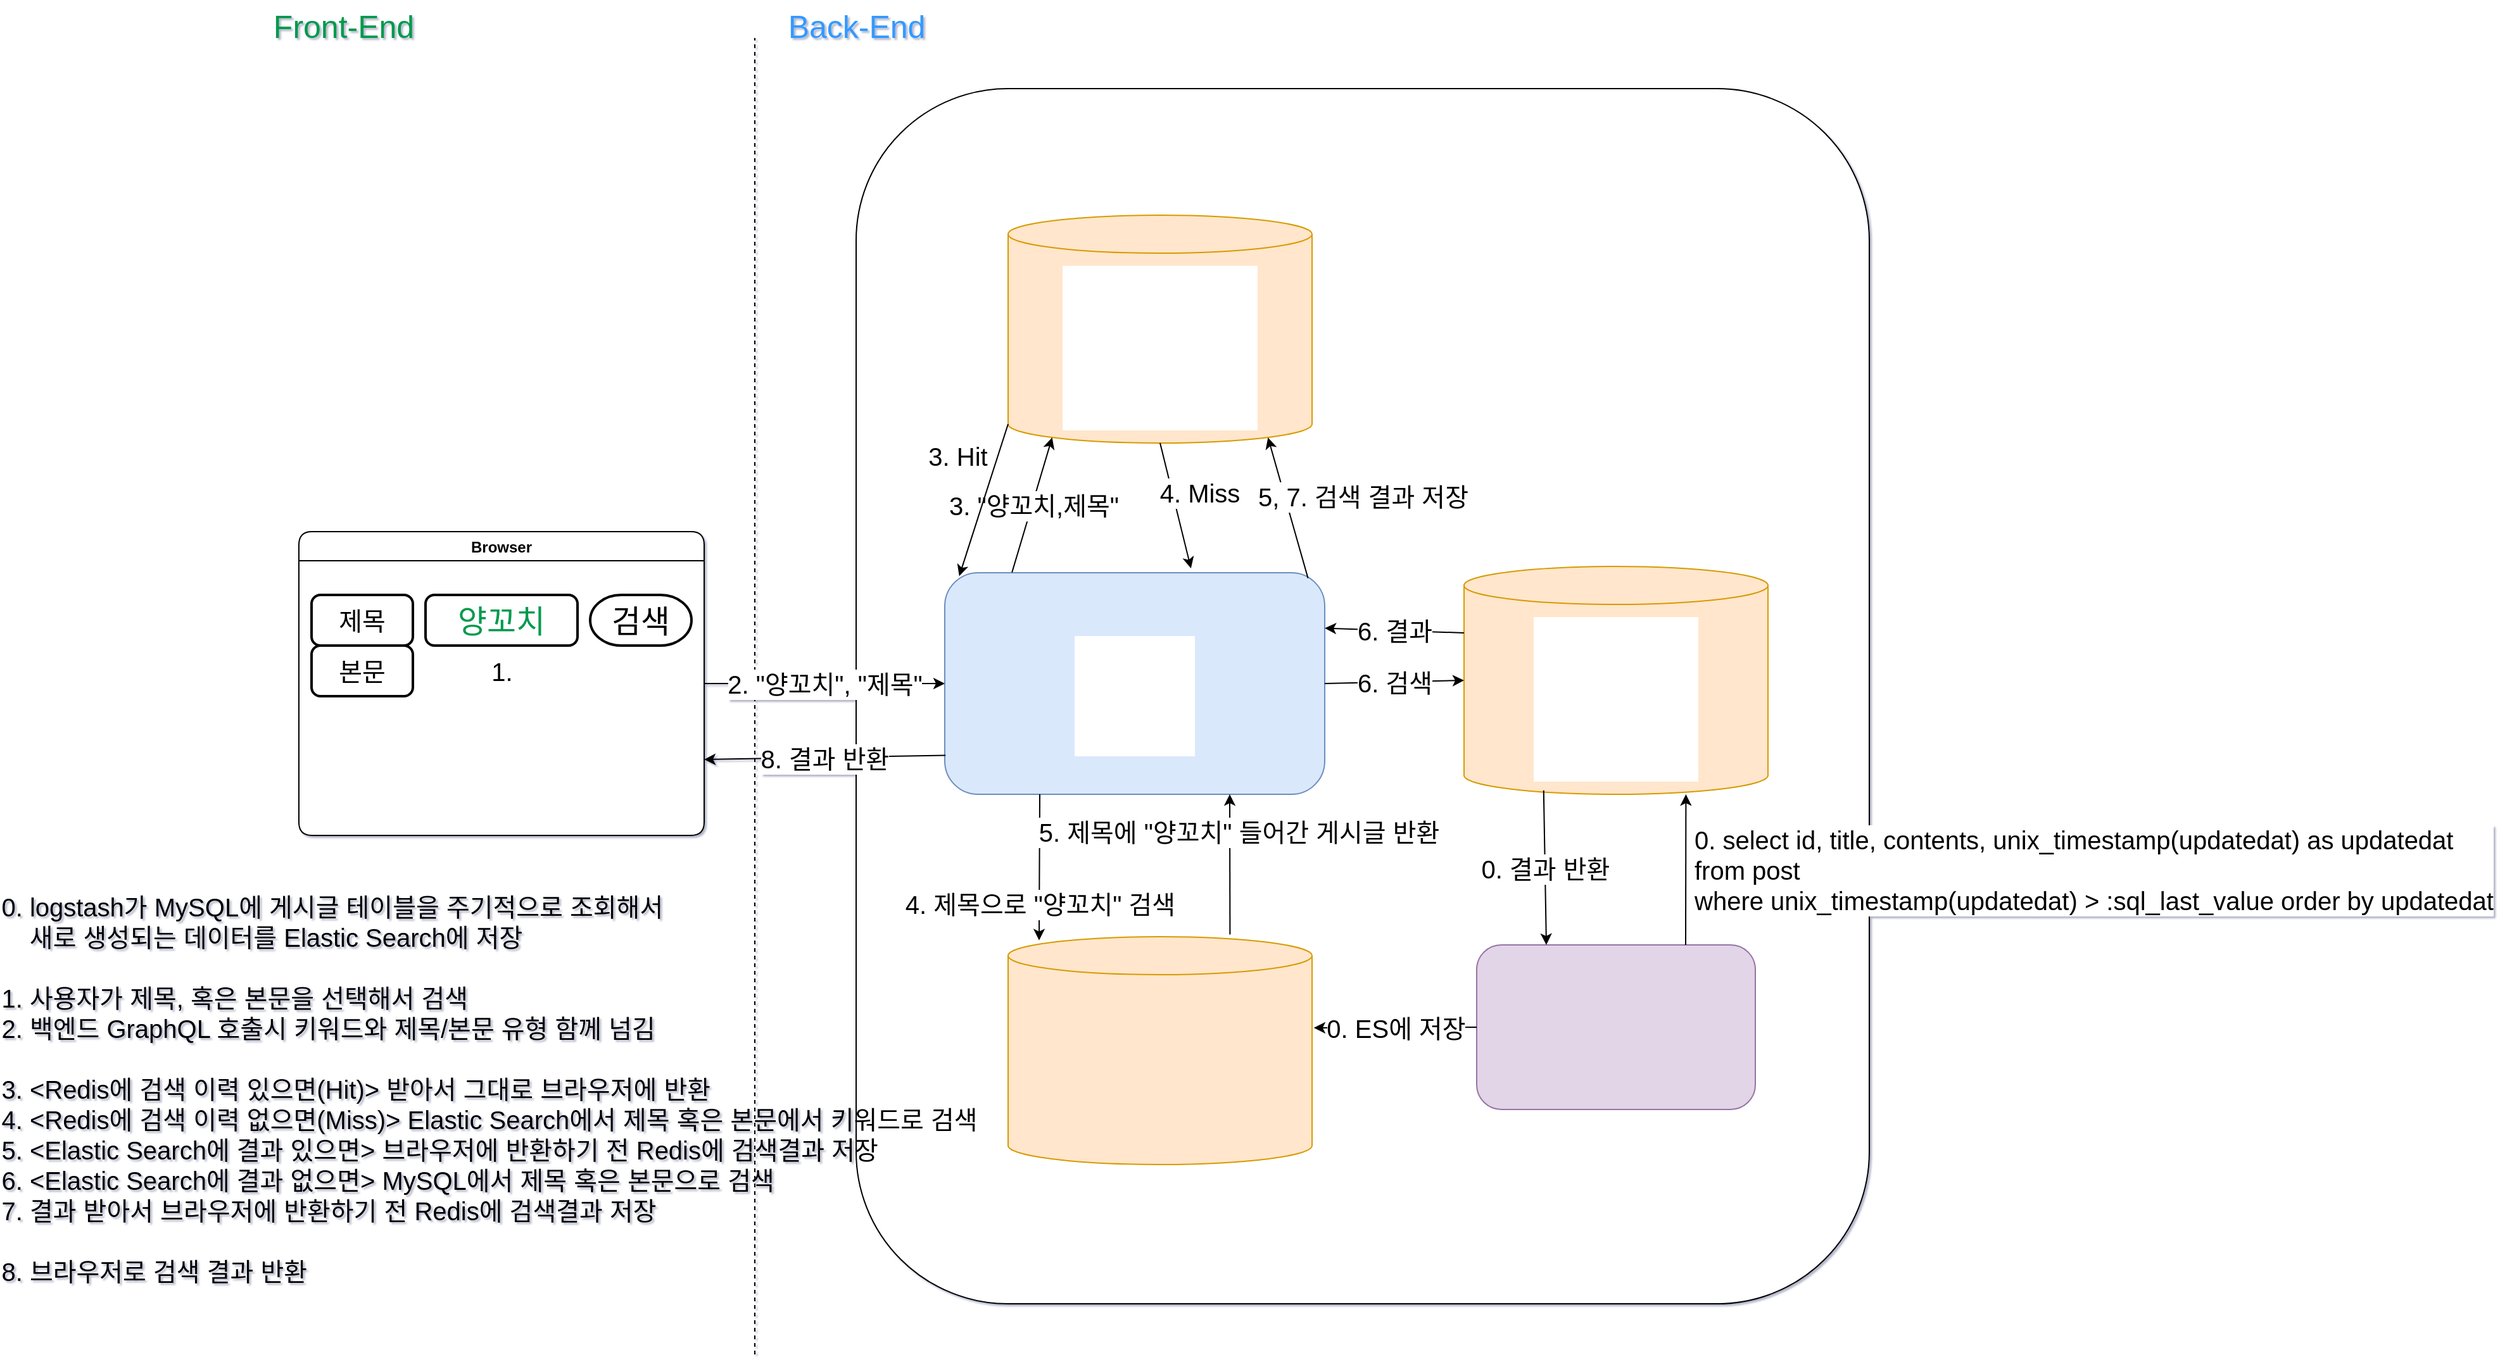 <mxfile version="17.4.6" type="device"><diagram id="maieko5P2_PB2QcOkW8b" name="Page-1"><mxGraphModel dx="2847" dy="1151" grid="1" gridSize="10" guides="1" tooltips="1" connect="1" arrows="1" fold="1" page="1" pageScale="1" pageWidth="850" pageHeight="1100" background="none" math="0" shadow="1"><root><mxCell id="0"/><mxCell id="1" parent="0"/><mxCell id="msQLzeAmYg0HncuU5dxC-29" value="" style="rounded=1;whiteSpace=wrap;html=1;" parent="1" vertex="1"><mxGeometry x="480" y="80" width="800" height="960" as="geometry"/></mxCell><mxCell id="msQLzeAmYg0HncuU5dxC-20" value="" style="group" parent="1" vertex="1" connectable="0"><mxGeometry x="960" y="457.5" width="240" height="180" as="geometry"/></mxCell><mxCell id="msQLzeAmYg0HncuU5dxC-1" value="" style="shape=cylinder3;whiteSpace=wrap;html=1;boundedLbl=1;backgroundOutline=1;size=15;fillColor=#ffe6cc;strokeColor=#d79b00;" parent="msQLzeAmYg0HncuU5dxC-20" vertex="1"><mxGeometry width="240" height="180" as="geometry"/></mxCell><mxCell id="msQLzeAmYg0HncuU5dxC-15" value="" style="shape=image;verticalLabelPosition=bottom;labelBackgroundColor=default;verticalAlign=top;aspect=fixed;imageAspect=0;image=https://blog.kakaocdn.net/dn/bHEM84/btqELSQbMoy/IwvprjZSmoXMpJ1OiBxhW0/img.png;imageBackground=default;" parent="msQLzeAmYg0HncuU5dxC-20" vertex="1"><mxGeometry x="55" y="40" width="130" height="130" as="geometry"/></mxCell><mxCell id="msQLzeAmYg0HncuU5dxC-23" value="" style="group" parent="1" vertex="1" connectable="0"><mxGeometry x="600" y="750" width="240" height="180" as="geometry"/></mxCell><mxCell id="msQLzeAmYg0HncuU5dxC-22" value="" style="shape=cylinder3;whiteSpace=wrap;html=1;boundedLbl=1;backgroundOutline=1;size=15;fillColor=#ffe6cc;strokeColor=#d79b00;" parent="msQLzeAmYg0HncuU5dxC-23" vertex="1"><mxGeometry width="240" height="180" as="geometry"/></mxCell><mxCell id="msQLzeAmYg0HncuU5dxC-17" value="" style="shape=image;verticalLabelPosition=bottom;labelBackgroundColor=default;verticalAlign=top;aspect=fixed;imageAspect=0;image=https://blog.kakaocdn.net/dn/VDtD1/btq5vFKHyiV/XHJhfTSoKZgpXQq8Hk7HFK/img.png;clipPath=inset(3.42% 26% 4.66% 23.33%);" parent="msQLzeAmYg0HncuU5dxC-23" vertex="1"><mxGeometry x="56.54" y="40" width="123.24" height="120" as="geometry"/></mxCell><mxCell id="msQLzeAmYg0HncuU5dxC-25" value="" style="group" parent="1" vertex="1" connectable="0"><mxGeometry x="600" y="180" width="240" height="180" as="geometry"/></mxCell><mxCell id="msQLzeAmYg0HncuU5dxC-24" value="" style="shape=cylinder3;whiteSpace=wrap;html=1;boundedLbl=1;backgroundOutline=1;size=15;fillColor=#ffe6cc;strokeColor=#d79b00;" parent="msQLzeAmYg0HncuU5dxC-25" vertex="1"><mxGeometry width="240" height="180" as="geometry"/></mxCell><mxCell id="msQLzeAmYg0HncuU5dxC-9" value="" style="shape=image;verticalLabelPosition=bottom;labelBackgroundColor=default;verticalAlign=top;aspect=fixed;imageAspect=0;image=https://rastalion.me/wp-content/uploads/2019/09/redis.png;imageBackground=default;" parent="msQLzeAmYg0HncuU5dxC-25" vertex="1"><mxGeometry x="43" y="40" width="154" height="130" as="geometry"/></mxCell><mxCell id="msQLzeAmYg0HncuU5dxC-26" value="" style="rounded=1;whiteSpace=wrap;html=1;fillColor=#dae8fc;strokeColor=#6c8ebf;" parent="1" vertex="1"><mxGeometry x="550" y="462.5" width="300" height="175" as="geometry"/></mxCell><mxCell id="msQLzeAmYg0HncuU5dxC-18" value="" style="shape=image;verticalLabelPosition=bottom;labelBackgroundColor=default;verticalAlign=top;aspect=fixed;imageAspect=0;image=https://docs.nestjs.com/assets/logo-small.svg;" parent="1" vertex="1"><mxGeometry x="658.57" y="422.5" width="82.86" height="80" as="geometry"/></mxCell><mxCell id="msQLzeAmYg0HncuU5dxC-19" value="" style="shape=image;verticalLabelPosition=bottom;labelBackgroundColor=default;verticalAlign=top;aspect=fixed;imageAspect=0;image=https://upload.wikimedia.org/wikipedia/commons/thumb/1/17/GraphQL_Logo.svg/1200px-GraphQL_Logo.svg.png;imageBackground=default;" parent="1" vertex="1"><mxGeometry x="652.5" y="512.5" width="95" height="95" as="geometry"/></mxCell><mxCell id="msQLzeAmYg0HncuU5dxC-27" value="" style="shape=image;verticalLabelPosition=bottom;labelBackgroundColor=default;verticalAlign=top;aspect=fixed;imageAspect=0;image=https://blog.kakaocdn.net/dn/b4nLjJ/btqEwfSuh6D/ch2fNEQvG1KVvjhzqh0OnK/img.png;" parent="1" vertex="1"><mxGeometry x="806.97" y="20" width="146.06" height="125" as="geometry"/></mxCell><mxCell id="msQLzeAmYg0HncuU5dxC-30" value="Browser" style="swimlane;rounded=1;labelBorderColor=none;swimlaneFillColor=default;" parent="1" vertex="1"><mxGeometry x="40" y="430" width="320" height="240" as="geometry"><mxRectangle x="230" y="400" width="130" height="23" as="alternateBounds"/></mxGeometry></mxCell><mxCell id="msQLzeAmYg0HncuU5dxC-36" value="검색" style="strokeWidth=2;html=1;shape=mxgraph.flowchart.terminator;whiteSpace=wrap;rounded=1;labelBorderColor=none;fontSize=25;fontColor=#000000;" parent="msQLzeAmYg0HncuU5dxC-30" vertex="1"><mxGeometry x="230" y="50" width="80" height="40" as="geometry"/></mxCell><mxCell id="msQLzeAmYg0HncuU5dxC-37" value="양꼬치" style="rounded=1;whiteSpace=wrap;html=1;absoluteArcSize=1;arcSize=14;strokeWidth=2;labelBorderColor=none;fontSize=25;fontColor=#00994D;" parent="msQLzeAmYg0HncuU5dxC-30" vertex="1"><mxGeometry x="100" y="50" width="120" height="40" as="geometry"/></mxCell><mxCell id="v9Hd6EN-LnFdX6PBIbqi-2" value="제목" style="rounded=1;whiteSpace=wrap;html=1;absoluteArcSize=1;arcSize=14;strokeWidth=2;fontSize=20;" vertex="1" parent="msQLzeAmYg0HncuU5dxC-30"><mxGeometry x="10" y="50" width="80" height="40" as="geometry"/></mxCell><mxCell id="v9Hd6EN-LnFdX6PBIbqi-4" value="본문" style="rounded=1;whiteSpace=wrap;html=1;absoluteArcSize=1;arcSize=14;strokeWidth=2;fontSize=20;" vertex="1" parent="msQLzeAmYg0HncuU5dxC-30"><mxGeometry x="10" y="90" width="80" height="40" as="geometry"/></mxCell><mxCell id="v9Hd6EN-LnFdX6PBIbqi-15" value="1." style="text;html=1;align=center;verticalAlign=middle;resizable=0;points=[];autosize=1;strokeColor=none;fillColor=none;fontSize=20;" vertex="1" parent="msQLzeAmYg0HncuU5dxC-30"><mxGeometry x="145" y="95" width="30" height="30" as="geometry"/></mxCell><mxCell id="msQLzeAmYg0HncuU5dxC-32" value="" style="endArrow=none;dashed=1;html=1;rounded=0;" parent="1" edge="1"><mxGeometry width="50" height="50" relative="1" as="geometry"><mxPoint x="400" y="1080" as="sourcePoint"/><mxPoint x="400" y="40" as="targetPoint"/></mxGeometry></mxCell><mxCell id="msQLzeAmYg0HncuU5dxC-33" value="Front-End" style="text;align=center;verticalAlign=middle;resizable=0;points=[];autosize=1;strokeColor=none;fillColor=none;fontColor=#00994D;labelBorderColor=none;html=1;fontSize=25;" parent="1" vertex="1"><mxGeometry x="10" y="10" width="130" height="40" as="geometry"/></mxCell><mxCell id="msQLzeAmYg0HncuU5dxC-35" value="Back-End" style="text;align=center;verticalAlign=middle;resizable=0;points=[];autosize=1;strokeColor=none;fillColor=none;fontColor=#3399FF;labelBorderColor=none;html=1;fontSize=25;" parent="1" vertex="1"><mxGeometry x="420" y="10" width="120" height="40" as="geometry"/></mxCell><mxCell id="msQLzeAmYg0HncuU5dxC-39" value="" style="group" parent="1" vertex="1" connectable="0"><mxGeometry x="970" y="756.47" width="220" height="130" as="geometry"/></mxCell><mxCell id="msQLzeAmYg0HncuU5dxC-38" value="" style="rounded=1;whiteSpace=wrap;html=1;labelBorderColor=none;fontSize=25;fillColor=#e1d5e7;strokeColor=#9673a6;" parent="msQLzeAmYg0HncuU5dxC-39" vertex="1"><mxGeometry width="220" height="130" as="geometry"/></mxCell><mxCell id="msQLzeAmYg0HncuU5dxC-16" value="" style="shape=image;verticalLabelPosition=bottom;labelBackgroundColor=default;verticalAlign=top;aspect=fixed;imageAspect=0;image=https://blog.kakaocdn.net/dn/om6n8/btqI9pJn9BX/4C7oPHJUg3u66hAyhJ2Ssk/img.png;" parent="msQLzeAmYg0HncuU5dxC-39" vertex="1"><mxGeometry x="43.42" y="9.06" width="133.16" height="111.89" as="geometry"/></mxCell><mxCell id="v9Hd6EN-LnFdX6PBIbqi-6" value="" style="endArrow=classic;html=1;rounded=0;fontSize=20;exitX=1;exitY=0.5;exitDx=0;exitDy=0;entryX=0;entryY=0.5;entryDx=0;entryDy=0;" edge="1" parent="1" source="msQLzeAmYg0HncuU5dxC-30" target="msQLzeAmYg0HncuU5dxC-26"><mxGeometry relative="1" as="geometry"><mxPoint x="420" y="470" as="sourcePoint"/><mxPoint x="520" y="530" as="targetPoint"/></mxGeometry></mxCell><mxCell id="v9Hd6EN-LnFdX6PBIbqi-7" value="2. &quot;양꼬치&quot;, &quot;제목&quot;" style="edgeLabel;resizable=0;html=1;align=center;verticalAlign=middle;fontSize=20;" connectable="0" vertex="1" parent="v9Hd6EN-LnFdX6PBIbqi-6"><mxGeometry relative="1" as="geometry"/></mxCell><mxCell id="v9Hd6EN-LnFdX6PBIbqi-8" value="" style="endArrow=classic;html=1;rounded=0;fontSize=20;entryX=0.73;entryY=1;entryDx=0;entryDy=0;entryPerimeter=0;exitX=0.75;exitY=0;exitDx=0;exitDy=0;" edge="1" parent="1" source="msQLzeAmYg0HncuU5dxC-38" target="msQLzeAmYg0HncuU5dxC-1"><mxGeometry relative="1" as="geometry"><mxPoint x="1130" y="760" as="sourcePoint"/><mxPoint x="1060" y="690" as="targetPoint"/></mxGeometry></mxCell><mxCell id="v9Hd6EN-LnFdX6PBIbqi-9" value="0. select id, title, contents, unix_timestamp(updatedat) as updatedat&lt;br&gt;&lt;div&gt;from post&lt;/div&gt;where unix_timestamp(updatedat) &amp;gt; :sql_last_value order by updatedat" style="edgeLabel;resizable=0;html=1;align=left;verticalAlign=middle;fontSize=20;" connectable="0" vertex="1" parent="v9Hd6EN-LnFdX6PBIbqi-8"><mxGeometry relative="1" as="geometry"><mxPoint x="5" as="offset"/></mxGeometry></mxCell><mxCell id="v9Hd6EN-LnFdX6PBIbqi-10" value="" style="endArrow=classic;html=1;rounded=0;fontSize=20;entryX=0.25;entryY=0;entryDx=0;entryDy=0;exitX=0.262;exitY=0.983;exitDx=0;exitDy=0;exitPerimeter=0;" edge="1" parent="1" source="msQLzeAmYg0HncuU5dxC-1" target="msQLzeAmYg0HncuU5dxC-38"><mxGeometry relative="1" as="geometry"><mxPoint x="810" y="550" as="sourcePoint"/><mxPoint x="970" y="760" as="targetPoint"/></mxGeometry></mxCell><mxCell id="v9Hd6EN-LnFdX6PBIbqi-11" value="0. 결과 반환" style="edgeLabel;resizable=0;html=1;align=center;verticalAlign=middle;fontSize=20;" connectable="0" vertex="1" parent="v9Hd6EN-LnFdX6PBIbqi-10"><mxGeometry relative="1" as="geometry"/></mxCell><mxCell id="v9Hd6EN-LnFdX6PBIbqi-12" value="" style="endArrow=classic;html=1;rounded=0;fontSize=20;entryX=1.006;entryY=0.4;entryDx=0;entryDy=0;exitX=0;exitY=0.5;exitDx=0;exitDy=0;entryPerimeter=0;" edge="1" parent="1" source="msQLzeAmYg0HncuU5dxC-38" target="msQLzeAmYg0HncuU5dxC-22"><mxGeometry relative="1" as="geometry"><mxPoint x="850.0" y="750.0" as="sourcePoint"/><mxPoint x="880.2" y="873.32" as="targetPoint"/></mxGeometry></mxCell><mxCell id="v9Hd6EN-LnFdX6PBIbqi-13" value="0. ES에 저장" style="edgeLabel;resizable=0;html=1;align=center;verticalAlign=middle;fontSize=20;" connectable="0" vertex="1" parent="v9Hd6EN-LnFdX6PBIbqi-12"><mxGeometry relative="1" as="geometry"/></mxCell><mxCell id="v9Hd6EN-LnFdX6PBIbqi-14" value="&lt;p style=&quot;line-height: 1.2&quot;&gt;&lt;/p&gt;&lt;div style=&quot;text-align: left&quot;&gt;&lt;span&gt;0. logstash가 MySQL에 게시글 테이블을 주기적으로 조회해서&lt;/span&gt;&lt;/div&gt;&lt;div style=&quot;text-align: left&quot;&gt;&lt;span&gt;&amp;nbsp; &amp;nbsp; 새로 생성되는 데이터를 Elastic Search에 저장&lt;/span&gt;&lt;/div&gt;&lt;div style=&quot;text-align: left&quot;&gt;&lt;span&gt;&lt;br&gt;&lt;/span&gt;&lt;/div&gt;&lt;div style=&quot;text-align: left&quot;&gt;&lt;span&gt;1. 사용자가 제목, 혹은 본문을 선택해서 검색&lt;/span&gt;&lt;/div&gt;&lt;div style=&quot;text-align: left&quot;&gt;2. 백엔드 GraphQL 호출시 키워드와 제목/본문 유형 함께 넘김&lt;/div&gt;&lt;div style=&quot;text-align: left&quot;&gt;&lt;br&gt;&lt;/div&gt;&lt;div style=&quot;text-align: left&quot;&gt;3. &amp;lt;Redis에 검색 이력 있으면(Hit)&amp;gt; 받아서 그대로 브라우저에 반환&lt;/div&gt;&lt;div style=&quot;text-align: left&quot;&gt;4. &amp;lt;Redis에 검색 이력 없으면(Miss)&amp;gt; Elastic Search에서 제목 혹은 본문에서 키워드로 검색&lt;/div&gt;&lt;div style=&quot;text-align: left&quot;&gt;5. &amp;lt;Elastic Search에 결과 있으면&amp;gt; 브라우저에 반환하기 전 Redis에 검색결과 저장&lt;/div&gt;&lt;div style=&quot;text-align: left&quot;&gt;6. &amp;lt;Elastic Search에 결과 없으면&amp;gt; MySQL에서 제목 혹은 본문으로 검색&lt;/div&gt;&lt;div style=&quot;text-align: left&quot;&gt;7. 결과 받아서 브라우저에 반환하기 전 Redis에 검색결과 저장&lt;/div&gt;&lt;div style=&quot;text-align: left&quot;&gt;&lt;br&gt;&lt;/div&gt;&lt;div style=&quot;text-align: left&quot;&gt;8. 브라우저로 검색 결과 반환&lt;/div&gt;&lt;p&gt;&lt;/p&gt;" style="text;html=1;align=center;verticalAlign=middle;resizable=0;points=[];autosize=1;strokeColor=none;fillColor=none;fontSize=20;" vertex="1" parent="1"><mxGeometry x="-190" y="690" width="760" height="360" as="geometry"/></mxCell><mxCell id="v9Hd6EN-LnFdX6PBIbqi-16" value="" style="endArrow=classic;html=1;rounded=0;fontSize=20;exitX=0.177;exitY=-0.002;exitDx=0;exitDy=0;entryX=0.145;entryY=1;entryDx=0;entryDy=-4.35;entryPerimeter=0;exitPerimeter=0;" edge="1" parent="1" source="msQLzeAmYg0HncuU5dxC-26" target="msQLzeAmYg0HncuU5dxC-24"><mxGeometry relative="1" as="geometry"><mxPoint x="470" y="440" as="sourcePoint"/><mxPoint x="570" y="440" as="targetPoint"/></mxGeometry></mxCell><mxCell id="v9Hd6EN-LnFdX6PBIbqi-17" value="3. &quot;양꼬치,제목&quot;" style="edgeLabel;resizable=0;html=1;align=center;verticalAlign=middle;fontSize=20;" connectable="0" vertex="1" parent="v9Hd6EN-LnFdX6PBIbqi-16"><mxGeometry relative="1" as="geometry"><mxPoint x="1" as="offset"/></mxGeometry></mxCell><mxCell id="v9Hd6EN-LnFdX6PBIbqi-18" value="" style="endArrow=classic;html=1;rounded=0;fontSize=20;exitX=0;exitY=1;exitDx=0;exitDy=-15;exitPerimeter=0;entryX=0.038;entryY=0.015;entryDx=0;entryDy=0;entryPerimeter=0;" edge="1" parent="1" source="msQLzeAmYg0HncuU5dxC-24" target="msQLzeAmYg0HncuU5dxC-26"><mxGeometry relative="1" as="geometry"><mxPoint x="410" y="570" as="sourcePoint"/><mxPoint x="510" y="570" as="targetPoint"/></mxGeometry></mxCell><mxCell id="v9Hd6EN-LnFdX6PBIbqi-19" value="3. Hit" style="edgeLabel;resizable=0;html=1;align=center;verticalAlign=middle;fontSize=20;" connectable="0" vertex="1" parent="v9Hd6EN-LnFdX6PBIbqi-18"><mxGeometry relative="1" as="geometry"><mxPoint x="-21" y="-35" as="offset"/></mxGeometry></mxCell><mxCell id="v9Hd6EN-LnFdX6PBIbqi-20" value="" style="endArrow=classic;html=1;rounded=0;fontSize=20;exitX=0.5;exitY=1;exitDx=0;exitDy=0;exitPerimeter=0;entryX=0.648;entryY=-0.02;entryDx=0;entryDy=0;entryPerimeter=0;" edge="1" parent="1" source="msQLzeAmYg0HncuU5dxC-24" target="msQLzeAmYg0HncuU5dxC-26"><mxGeometry relative="1" as="geometry"><mxPoint x="770" y="400" as="sourcePoint"/><mxPoint x="870" y="400" as="targetPoint"/></mxGeometry></mxCell><mxCell id="v9Hd6EN-LnFdX6PBIbqi-21" value="4. Miss" style="edgeLabel;resizable=0;html=1;align=center;verticalAlign=middle;fontSize=20;" connectable="0" vertex="1" parent="v9Hd6EN-LnFdX6PBIbqi-20"><mxGeometry relative="1" as="geometry"><mxPoint x="19" y="-11" as="offset"/></mxGeometry></mxCell><mxCell id="v9Hd6EN-LnFdX6PBIbqi-22" value="" style="endArrow=classic;html=1;rounded=0;fontSize=20;entryX=0.102;entryY=0.016;entryDx=0;entryDy=0;entryPerimeter=0;exitX=0.25;exitY=1;exitDx=0;exitDy=0;" edge="1" parent="1" source="msQLzeAmYg0HncuU5dxC-26" target="msQLzeAmYg0HncuU5dxC-22"><mxGeometry relative="1" as="geometry"><mxPoint x="570" y="640" as="sourcePoint"/><mxPoint x="953.03" y="512.5" as="targetPoint"/></mxGeometry></mxCell><mxCell id="v9Hd6EN-LnFdX6PBIbqi-23" value="4. 제목으로 &quot;양꼬치&quot; 검색" style="edgeLabel;resizable=0;html=1;align=center;verticalAlign=middle;fontSize=20;" connectable="0" vertex="1" parent="v9Hd6EN-LnFdX6PBIbqi-22"><mxGeometry relative="1" as="geometry"><mxPoint y="29" as="offset"/></mxGeometry></mxCell><mxCell id="v9Hd6EN-LnFdX6PBIbqi-24" value="" style="endArrow=classic;html=1;rounded=0;fontSize=20;exitX=0.73;exitY=-0.01;exitDx=0;exitDy=0;exitPerimeter=0;entryX=0.75;entryY=1;entryDx=0;entryDy=0;" edge="1" parent="1" source="msQLzeAmYg0HncuU5dxC-22" target="msQLzeAmYg0HncuU5dxC-26"><mxGeometry relative="1" as="geometry"><mxPoint x="350" y="670" as="sourcePoint"/><mxPoint x="450" y="670" as="targetPoint"/></mxGeometry></mxCell><mxCell id="v9Hd6EN-LnFdX6PBIbqi-25" value="5. 제목에 &quot;양꼬치&quot; 들어간 게시글 반환" style="edgeLabel;resizable=0;html=1;align=center;verticalAlign=middle;fontSize=20;" connectable="0" vertex="1" parent="v9Hd6EN-LnFdX6PBIbqi-24"><mxGeometry relative="1" as="geometry"><mxPoint x="7" y="-26" as="offset"/></mxGeometry></mxCell><mxCell id="v9Hd6EN-LnFdX6PBIbqi-26" value="" style="endArrow=classic;html=1;rounded=0;fontSize=20;exitX=0.956;exitY=0.024;exitDx=0;exitDy=0;exitPerimeter=0;entryX=0.855;entryY=1;entryDx=0;entryDy=-4.35;entryPerimeter=0;" edge="1" parent="1" source="msQLzeAmYg0HncuU5dxC-26" target="msQLzeAmYg0HncuU5dxC-24"><mxGeometry relative="1" as="geometry"><mxPoint x="880.2" y="476.85" as="sourcePoint"/><mxPoint x="850" y="360" as="targetPoint"/></mxGeometry></mxCell><mxCell id="v9Hd6EN-LnFdX6PBIbqi-27" value="5, 7. 검색 결과 저장" style="edgeLabel;resizable=0;html=1;align=center;verticalAlign=middle;fontSize=20;" connectable="0" vertex="1" parent="v9Hd6EN-LnFdX6PBIbqi-26"><mxGeometry relative="1" as="geometry"><mxPoint x="59" y="-10" as="offset"/></mxGeometry></mxCell><mxCell id="v9Hd6EN-LnFdX6PBIbqi-28" value="" style="endArrow=classic;html=1;rounded=0;fontSize=20;exitX=1;exitY=0.5;exitDx=0;exitDy=0;entryX=0;entryY=0.5;entryDx=0;entryDy=0;entryPerimeter=0;" edge="1" parent="1" source="msQLzeAmYg0HncuU5dxC-26" target="msQLzeAmYg0HncuU5dxC-1"><mxGeometry relative="1" as="geometry"><mxPoint x="853.03" y="540" as="sourcePoint"/><mxPoint x="953.03" y="540" as="targetPoint"/></mxGeometry></mxCell><mxCell id="v9Hd6EN-LnFdX6PBIbqi-29" value="6. 검색" style="edgeLabel;resizable=0;html=1;align=center;verticalAlign=middle;fontSize=20;" connectable="0" vertex="1" parent="v9Hd6EN-LnFdX6PBIbqi-28"><mxGeometry relative="1" as="geometry"/></mxCell><mxCell id="v9Hd6EN-LnFdX6PBIbqi-30" value="" style="endArrow=classic;html=1;rounded=0;fontSize=20;exitX=0;exitY=0;exitDx=0;exitDy=52.5;exitPerimeter=0;entryX=1;entryY=0.25;entryDx=0;entryDy=0;" edge="1" parent="1" source="msQLzeAmYg0HncuU5dxC-1" target="msQLzeAmYg0HncuU5dxC-26"><mxGeometry relative="1" as="geometry"><mxPoint x="600" y="530" as="sourcePoint"/><mxPoint x="700" y="530" as="targetPoint"/></mxGeometry></mxCell><mxCell id="v9Hd6EN-LnFdX6PBIbqi-31" value="6. 결과" style="edgeLabel;resizable=0;html=1;align=center;verticalAlign=middle;fontSize=20;" connectable="0" vertex="1" parent="v9Hd6EN-LnFdX6PBIbqi-30"><mxGeometry relative="1" as="geometry"/></mxCell><mxCell id="v9Hd6EN-LnFdX6PBIbqi-32" value="" style="endArrow=classic;html=1;rounded=0;fontSize=20;exitX=0.002;exitY=0.824;exitDx=0;exitDy=0;entryX=1;entryY=0.75;entryDx=0;entryDy=0;exitPerimeter=0;" edge="1" parent="1" source="msQLzeAmYg0HncuU5dxC-26" target="msQLzeAmYg0HncuU5dxC-30"><mxGeometry relative="1" as="geometry"><mxPoint x="600" y="530" as="sourcePoint"/><mxPoint x="360" y="594" as="targetPoint"/></mxGeometry></mxCell><mxCell id="v9Hd6EN-LnFdX6PBIbqi-33" value="8. 결과 반환" style="edgeLabel;resizable=0;html=1;align=center;verticalAlign=middle;fontSize=20;" connectable="0" vertex="1" parent="v9Hd6EN-LnFdX6PBIbqi-32"><mxGeometry relative="1" as="geometry"/></mxCell></root></mxGraphModel></diagram></mxfile>